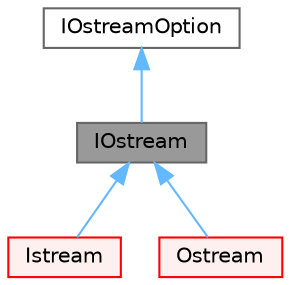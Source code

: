 digraph "IOstream"
{
 // LATEX_PDF_SIZE
  bgcolor="transparent";
  edge [fontname=Helvetica,fontsize=10,labelfontname=Helvetica,labelfontsize=10];
  node [fontname=Helvetica,fontsize=10,shape=box,height=0.2,width=0.4];
  Node1 [id="Node000001",label="IOstream",height=0.2,width=0.4,color="gray40", fillcolor="grey60", style="filled", fontcolor="black",tooltip="An IOstream is an abstract base class for all input/output systems; be they streams,..."];
  Node2 -> Node1 [id="edge1_Node000001_Node000002",dir="back",color="steelblue1",style="solid",tooltip=" "];
  Node2 [id="Node000002",label="IOstreamOption",height=0.2,width=0.4,color="gray40", fillcolor="white", style="filled",URL="$classFoam_1_1IOstreamOption.html",tooltip="A simple container for options an IOstream can normally have."];
  Node1 -> Node3 [id="edge2_Node000001_Node000003",dir="back",color="steelblue1",style="solid",tooltip=" "];
  Node3 [id="Node000003",label="Istream",height=0.2,width=0.4,color="red", fillcolor="#FFF0F0", style="filled",URL="$classFoam_1_1Istream.html",tooltip="An Istream is an abstract base class for all input systems (streams, files, token lists etc)...."];
  Node1 -> Node32 [id="edge3_Node000001_Node000032",dir="back",color="steelblue1",style="solid",tooltip=" "];
  Node32 [id="Node000032",label="Ostream",height=0.2,width=0.4,color="red", fillcolor="#FFF0F0", style="filled",URL="$classFoam_1_1Ostream.html",tooltip="An Ostream is an abstract base class for all output systems (streams, files, token lists,..."];
}

